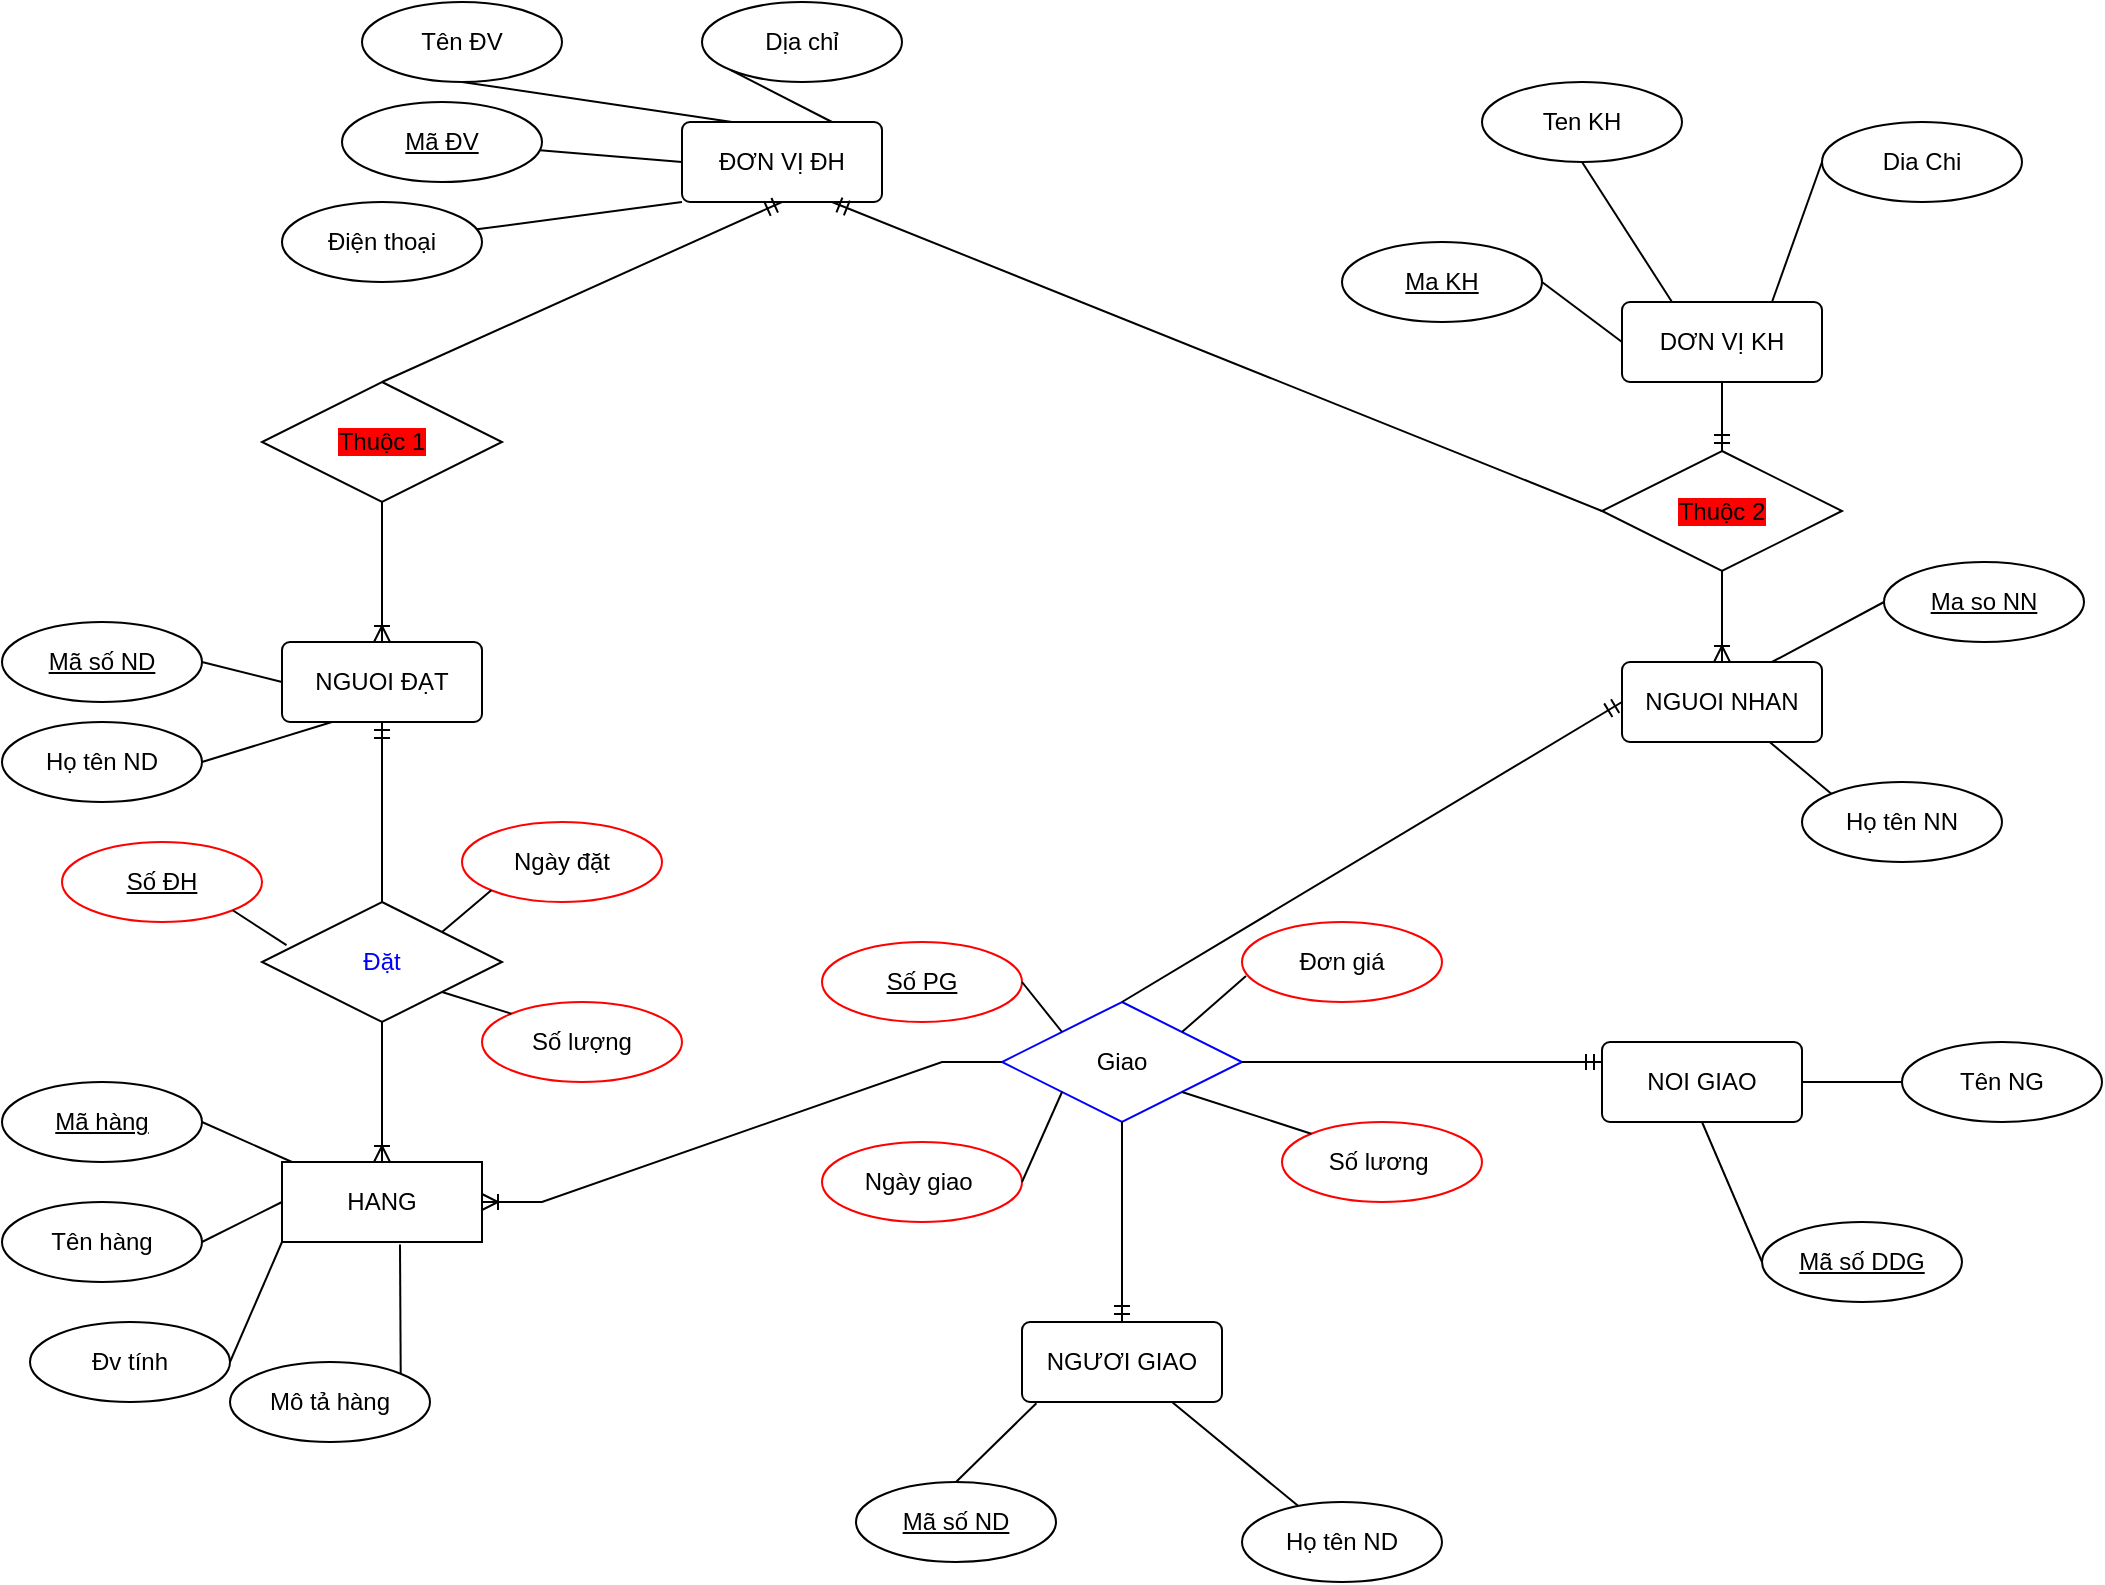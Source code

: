 <mxfile version="26.1.1">
  <diagram id="C5RBs43oDa-KdzZeNtuy" name="Page-1">
    <mxGraphModel dx="1105" dy="599" grid="1" gridSize="10" guides="1" tooltips="1" connect="1" arrows="1" fold="1" page="1" pageScale="1" pageWidth="827" pageHeight="1169" math="0" shadow="0">
      <root>
        <mxCell id="WIyWlLk6GJQsqaUBKTNV-0" />
        <mxCell id="WIyWlLk6GJQsqaUBKTNV-1" parent="WIyWlLk6GJQsqaUBKTNV-0" />
        <mxCell id="4QkOVlxMaS6D0nSr4OQD-0" value="ĐƠN VỊ ĐH" style="rounded=1;arcSize=10;whiteSpace=wrap;html=1;align=center;" vertex="1" parent="WIyWlLk6GJQsqaUBKTNV-1">
          <mxGeometry x="640" y="360" width="100" height="40" as="geometry" />
        </mxCell>
        <mxCell id="4QkOVlxMaS6D0nSr4OQD-1" value="Tên ĐV" style="ellipse;whiteSpace=wrap;html=1;align=center;" vertex="1" parent="WIyWlLk6GJQsqaUBKTNV-1">
          <mxGeometry x="480" y="300" width="100" height="40" as="geometry" />
        </mxCell>
        <mxCell id="4QkOVlxMaS6D0nSr4OQD-2" value="Dịa chỉ" style="ellipse;whiteSpace=wrap;html=1;align=center;" vertex="1" parent="WIyWlLk6GJQsqaUBKTNV-1">
          <mxGeometry x="650" y="300" width="100" height="40" as="geometry" />
        </mxCell>
        <mxCell id="4QkOVlxMaS6D0nSr4OQD-6" value="Điện thoại" style="ellipse;whiteSpace=wrap;html=1;align=center;" vertex="1" parent="WIyWlLk6GJQsqaUBKTNV-1">
          <mxGeometry x="440" y="400" width="100" height="40" as="geometry" />
        </mxCell>
        <mxCell id="4QkOVlxMaS6D0nSr4OQD-7" value="" style="endArrow=none;html=1;rounded=0;exitX=0;exitY=1;exitDx=0;exitDy=0;" edge="1" parent="WIyWlLk6GJQsqaUBKTNV-1" source="4QkOVlxMaS6D0nSr4OQD-0" target="4QkOVlxMaS6D0nSr4OQD-6">
          <mxGeometry relative="1" as="geometry">
            <mxPoint x="450" y="400" as="sourcePoint" />
            <mxPoint x="610" y="400" as="targetPoint" />
          </mxGeometry>
        </mxCell>
        <mxCell id="4QkOVlxMaS6D0nSr4OQD-9" value="" style="endArrow=none;html=1;rounded=0;entryX=0.5;entryY=1;entryDx=0;entryDy=0;exitX=0.25;exitY=0;exitDx=0;exitDy=0;" edge="1" parent="WIyWlLk6GJQsqaUBKTNV-1" source="4QkOVlxMaS6D0nSr4OQD-0" target="4QkOVlxMaS6D0nSr4OQD-1">
          <mxGeometry relative="1" as="geometry">
            <mxPoint x="450" y="400" as="sourcePoint" />
            <mxPoint x="610" y="400" as="targetPoint" />
          </mxGeometry>
        </mxCell>
        <mxCell id="4QkOVlxMaS6D0nSr4OQD-10" value="" style="endArrow=none;html=1;rounded=0;entryX=0;entryY=1;entryDx=0;entryDy=0;exitX=0.75;exitY=0;exitDx=0;exitDy=0;" edge="1" parent="WIyWlLk6GJQsqaUBKTNV-1" source="4QkOVlxMaS6D0nSr4OQD-0" target="4QkOVlxMaS6D0nSr4OQD-2">
          <mxGeometry relative="1" as="geometry">
            <mxPoint x="450" y="400" as="sourcePoint" />
            <mxPoint x="610" y="400" as="targetPoint" />
          </mxGeometry>
        </mxCell>
        <mxCell id="4QkOVlxMaS6D0nSr4OQD-11" value="&lt;span style=&quot;background-color: rgb(255, 0, 0);&quot;&gt;Thuộc 1&lt;/span&gt;" style="shape=rhombus;perimeter=rhombusPerimeter;whiteSpace=wrap;html=1;align=center;" vertex="1" parent="WIyWlLk6GJQsqaUBKTNV-1">
          <mxGeometry x="430" y="490" width="120" height="60" as="geometry" />
        </mxCell>
        <mxCell id="4QkOVlxMaS6D0nSr4OQD-13" value="" style="fontSize=12;html=1;endArrow=ERmandOne;rounded=0;entryX=0.5;entryY=1;entryDx=0;entryDy=0;exitX=0.5;exitY=0;exitDx=0;exitDy=0;" edge="1" parent="WIyWlLk6GJQsqaUBKTNV-1" source="4QkOVlxMaS6D0nSr4OQD-11" target="4QkOVlxMaS6D0nSr4OQD-0">
          <mxGeometry width="100" height="100" relative="1" as="geometry">
            <mxPoint x="550" y="470" as="sourcePoint" />
            <mxPoint x="630" y="450" as="targetPoint" />
          </mxGeometry>
        </mxCell>
        <mxCell id="4QkOVlxMaS6D0nSr4OQD-14" value="" style="fontSize=12;html=1;endArrow=ERoneToMany;rounded=0;exitX=0.5;exitY=1;exitDx=0;exitDy=0;entryX=0.5;entryY=0;entryDx=0;entryDy=0;" edge="1" parent="WIyWlLk6GJQsqaUBKTNV-1" source="4QkOVlxMaS6D0nSr4OQD-11" target="4QkOVlxMaS6D0nSr4OQD-15">
          <mxGeometry width="100" height="100" relative="1" as="geometry">
            <mxPoint x="480" y="450" as="sourcePoint" />
            <mxPoint x="490" y="610" as="targetPoint" />
          </mxGeometry>
        </mxCell>
        <mxCell id="4QkOVlxMaS6D0nSr4OQD-15" value="NGUOI ĐẠT" style="rounded=1;arcSize=10;whiteSpace=wrap;html=1;align=center;" vertex="1" parent="WIyWlLk6GJQsqaUBKTNV-1">
          <mxGeometry x="440" y="620" width="100" height="40" as="geometry" />
        </mxCell>
        <mxCell id="4QkOVlxMaS6D0nSr4OQD-17" value="Mã số ND" style="ellipse;whiteSpace=wrap;html=1;align=center;fontStyle=4;" vertex="1" parent="WIyWlLk6GJQsqaUBKTNV-1">
          <mxGeometry x="300" y="610" width="100" height="40" as="geometry" />
        </mxCell>
        <mxCell id="4QkOVlxMaS6D0nSr4OQD-19" value="Họ tên ND" style="ellipse;whiteSpace=wrap;html=1;align=center;" vertex="1" parent="WIyWlLk6GJQsqaUBKTNV-1">
          <mxGeometry x="300" y="660" width="100" height="40" as="geometry" />
        </mxCell>
        <mxCell id="4QkOVlxMaS6D0nSr4OQD-20" value="" style="endArrow=none;html=1;rounded=0;exitX=1;exitY=0.5;exitDx=0;exitDy=0;entryX=0;entryY=0.5;entryDx=0;entryDy=0;" edge="1" parent="WIyWlLk6GJQsqaUBKTNV-1" source="4QkOVlxMaS6D0nSr4OQD-17" target="4QkOVlxMaS6D0nSr4OQD-15">
          <mxGeometry relative="1" as="geometry">
            <mxPoint x="450" y="600" as="sourcePoint" />
            <mxPoint x="610" y="600" as="targetPoint" />
          </mxGeometry>
        </mxCell>
        <mxCell id="4QkOVlxMaS6D0nSr4OQD-21" value="" style="endArrow=none;html=1;rounded=0;exitX=1;exitY=0.5;exitDx=0;exitDy=0;entryX=0.25;entryY=1;entryDx=0;entryDy=0;" edge="1" parent="WIyWlLk6GJQsqaUBKTNV-1" source="4QkOVlxMaS6D0nSr4OQD-19" target="4QkOVlxMaS6D0nSr4OQD-15">
          <mxGeometry relative="1" as="geometry">
            <mxPoint x="450" y="600" as="sourcePoint" />
            <mxPoint x="460" y="670" as="targetPoint" />
          </mxGeometry>
        </mxCell>
        <mxCell id="4QkOVlxMaS6D0nSr4OQD-22" value="&lt;font style=&quot;color: rgb(0, 0, 255);&quot;&gt;Đặt&lt;/font&gt;" style="shape=rhombus;perimeter=rhombusPerimeter;whiteSpace=wrap;html=1;align=center;" vertex="1" parent="WIyWlLk6GJQsqaUBKTNV-1">
          <mxGeometry x="430" y="750" width="120" height="60" as="geometry" />
        </mxCell>
        <mxCell id="4QkOVlxMaS6D0nSr4OQD-23" value="HANG" style="whiteSpace=wrap;html=1;align=center;" vertex="1" parent="WIyWlLk6GJQsqaUBKTNV-1">
          <mxGeometry x="440" y="880" width="100" height="40" as="geometry" />
        </mxCell>
        <mxCell id="4QkOVlxMaS6D0nSr4OQD-24" value="Mã hàng" style="ellipse;whiteSpace=wrap;html=1;align=center;fontStyle=4;" vertex="1" parent="WIyWlLk6GJQsqaUBKTNV-1">
          <mxGeometry x="300" y="840" width="100" height="40" as="geometry" />
        </mxCell>
        <mxCell id="4QkOVlxMaS6D0nSr4OQD-26" value="Đv tính" style="ellipse;whiteSpace=wrap;html=1;align=center;" vertex="1" parent="WIyWlLk6GJQsqaUBKTNV-1">
          <mxGeometry x="314" y="960" width="100" height="40" as="geometry" />
        </mxCell>
        <mxCell id="4QkOVlxMaS6D0nSr4OQD-27" value="Tên hàng" style="ellipse;whiteSpace=wrap;html=1;align=center;" vertex="1" parent="WIyWlLk6GJQsqaUBKTNV-1">
          <mxGeometry x="300" y="900" width="100" height="40" as="geometry" />
        </mxCell>
        <mxCell id="4QkOVlxMaS6D0nSr4OQD-28" value="Mô tả hàng" style="ellipse;whiteSpace=wrap;html=1;align=center;" vertex="1" parent="WIyWlLk6GJQsqaUBKTNV-1">
          <mxGeometry x="414" y="980" width="100" height="40" as="geometry" />
        </mxCell>
        <mxCell id="4QkOVlxMaS6D0nSr4OQD-29" value="" style="endArrow=none;html=1;rounded=0;exitX=1;exitY=0.5;exitDx=0;exitDy=0;" edge="1" parent="WIyWlLk6GJQsqaUBKTNV-1" source="4QkOVlxMaS6D0nSr4OQD-24" target="4QkOVlxMaS6D0nSr4OQD-23">
          <mxGeometry relative="1" as="geometry">
            <mxPoint x="450" y="900" as="sourcePoint" />
            <mxPoint x="610" y="900" as="targetPoint" />
          </mxGeometry>
        </mxCell>
        <mxCell id="4QkOVlxMaS6D0nSr4OQD-30" value="" style="endArrow=none;html=1;rounded=0;exitX=1;exitY=0.5;exitDx=0;exitDy=0;entryX=0;entryY=0.5;entryDx=0;entryDy=0;" edge="1" parent="WIyWlLk6GJQsqaUBKTNV-1" source="4QkOVlxMaS6D0nSr4OQD-27" target="4QkOVlxMaS6D0nSr4OQD-23">
          <mxGeometry relative="1" as="geometry">
            <mxPoint x="450" y="900" as="sourcePoint" />
            <mxPoint x="610" y="900" as="targetPoint" />
          </mxGeometry>
        </mxCell>
        <mxCell id="4QkOVlxMaS6D0nSr4OQD-31" value="" style="endArrow=none;html=1;rounded=0;exitX=1;exitY=0.5;exitDx=0;exitDy=0;entryX=0;entryY=1;entryDx=0;entryDy=0;" edge="1" parent="WIyWlLk6GJQsqaUBKTNV-1" source="4QkOVlxMaS6D0nSr4OQD-26" target="4QkOVlxMaS6D0nSr4OQD-23">
          <mxGeometry relative="1" as="geometry">
            <mxPoint x="450" y="900" as="sourcePoint" />
            <mxPoint x="610" y="900" as="targetPoint" />
          </mxGeometry>
        </mxCell>
        <mxCell id="4QkOVlxMaS6D0nSr4OQD-32" value="" style="endArrow=none;html=1;rounded=0;exitX=1;exitY=0;exitDx=0;exitDy=0;entryX=0.59;entryY=1.03;entryDx=0;entryDy=0;entryPerimeter=0;" edge="1" parent="WIyWlLk6GJQsqaUBKTNV-1" source="4QkOVlxMaS6D0nSr4OQD-28" target="4QkOVlxMaS6D0nSr4OQD-23">
          <mxGeometry relative="1" as="geometry">
            <mxPoint x="450" y="900" as="sourcePoint" />
            <mxPoint x="610" y="900" as="targetPoint" />
          </mxGeometry>
        </mxCell>
        <mxCell id="4QkOVlxMaS6D0nSr4OQD-33" value="" style="fontSize=12;html=1;endArrow=ERmandOne;rounded=0;entryX=0.5;entryY=1;entryDx=0;entryDy=0;exitX=0.5;exitY=0;exitDx=0;exitDy=0;" edge="1" parent="WIyWlLk6GJQsqaUBKTNV-1" source="4QkOVlxMaS6D0nSr4OQD-22" target="4QkOVlxMaS6D0nSr4OQD-15">
          <mxGeometry width="100" height="100" relative="1" as="geometry">
            <mxPoint x="490" y="720" as="sourcePoint" />
            <mxPoint x="580" y="850" as="targetPoint" />
          </mxGeometry>
        </mxCell>
        <mxCell id="4QkOVlxMaS6D0nSr4OQD-34" value="" style="fontSize=12;html=1;endArrow=ERoneToMany;rounded=0;exitX=0.5;exitY=1;exitDx=0;exitDy=0;" edge="1" parent="WIyWlLk6GJQsqaUBKTNV-1" source="4QkOVlxMaS6D0nSr4OQD-22" target="4QkOVlxMaS6D0nSr4OQD-23">
          <mxGeometry width="100" height="100" relative="1" as="geometry">
            <mxPoint x="490" y="880" as="sourcePoint" />
            <mxPoint x="580" y="850" as="targetPoint" />
          </mxGeometry>
        </mxCell>
        <mxCell id="4QkOVlxMaS6D0nSr4OQD-35" value="Ngày đặt" style="ellipse;whiteSpace=wrap;html=1;align=center;strokeColor=#FF0000;" vertex="1" parent="WIyWlLk6GJQsqaUBKTNV-1">
          <mxGeometry x="530" y="710" width="100" height="40" as="geometry" />
        </mxCell>
        <mxCell id="4QkOVlxMaS6D0nSr4OQD-36" value="Số lượng" style="ellipse;whiteSpace=wrap;html=1;align=center;strokeColor=#FF0000;" vertex="1" parent="WIyWlLk6GJQsqaUBKTNV-1">
          <mxGeometry x="540" y="800" width="100" height="40" as="geometry" />
        </mxCell>
        <mxCell id="4QkOVlxMaS6D0nSr4OQD-38" value="Số ĐH" style="ellipse;whiteSpace=wrap;html=1;align=center;fontStyle=4;strokeColor=#FF0000;" vertex="1" parent="WIyWlLk6GJQsqaUBKTNV-1">
          <mxGeometry x="330" y="720" width="100" height="40" as="geometry" />
        </mxCell>
        <mxCell id="4QkOVlxMaS6D0nSr4OQD-39" value="" style="endArrow=none;html=1;rounded=0;exitX=1;exitY=1;exitDx=0;exitDy=0;entryX=0.102;entryY=0.36;entryDx=0;entryDy=0;entryPerimeter=0;" edge="1" parent="WIyWlLk6GJQsqaUBKTNV-1" source="4QkOVlxMaS6D0nSr4OQD-38" target="4QkOVlxMaS6D0nSr4OQD-22">
          <mxGeometry relative="1" as="geometry">
            <mxPoint x="440" y="920" as="sourcePoint" />
            <mxPoint x="600" y="920" as="targetPoint" />
          </mxGeometry>
        </mxCell>
        <mxCell id="4QkOVlxMaS6D0nSr4OQD-40" value="" style="endArrow=none;html=1;rounded=0;exitX=0;exitY=1;exitDx=0;exitDy=0;entryX=1;entryY=0;entryDx=0;entryDy=0;" edge="1" parent="WIyWlLk6GJQsqaUBKTNV-1" source="4QkOVlxMaS6D0nSr4OQD-35" target="4QkOVlxMaS6D0nSr4OQD-22">
          <mxGeometry relative="1" as="geometry">
            <mxPoint x="425" y="764" as="sourcePoint" />
            <mxPoint x="452" y="782" as="targetPoint" />
          </mxGeometry>
        </mxCell>
        <mxCell id="4QkOVlxMaS6D0nSr4OQD-41" value="" style="endArrow=none;html=1;rounded=0;exitX=0;exitY=0;exitDx=0;exitDy=0;entryX=1;entryY=1;entryDx=0;entryDy=0;" edge="1" parent="WIyWlLk6GJQsqaUBKTNV-1" source="4QkOVlxMaS6D0nSr4OQD-36" target="4QkOVlxMaS6D0nSr4OQD-22">
          <mxGeometry relative="1" as="geometry">
            <mxPoint x="435" y="774" as="sourcePoint" />
            <mxPoint x="462" y="792" as="targetPoint" />
          </mxGeometry>
        </mxCell>
        <mxCell id="4QkOVlxMaS6D0nSr4OQD-42" value="Giao" style="shape=rhombus;perimeter=rhombusPerimeter;whiteSpace=wrap;html=1;align=center;strokeColor=#0000FF;" vertex="1" parent="WIyWlLk6GJQsqaUBKTNV-1">
          <mxGeometry x="800" y="800" width="120" height="60" as="geometry" />
        </mxCell>
        <mxCell id="4QkOVlxMaS6D0nSr4OQD-43" value="NGƯƠI GIAO" style="rounded=1;arcSize=10;whiteSpace=wrap;html=1;align=center;" vertex="1" parent="WIyWlLk6GJQsqaUBKTNV-1">
          <mxGeometry x="810" y="960" width="100" height="40" as="geometry" />
        </mxCell>
        <mxCell id="4QkOVlxMaS6D0nSr4OQD-45" value="Họ tên ND" style="ellipse;whiteSpace=wrap;html=1;align=center;" vertex="1" parent="WIyWlLk6GJQsqaUBKTNV-1">
          <mxGeometry x="920" y="1050" width="100" height="40" as="geometry" />
        </mxCell>
        <mxCell id="4QkOVlxMaS6D0nSr4OQD-46" value="Ngày giao&amp;nbsp;" style="ellipse;whiteSpace=wrap;html=1;align=center;strokeColor=#FF0000;" vertex="1" parent="WIyWlLk6GJQsqaUBKTNV-1">
          <mxGeometry x="710" y="870" width="100" height="40" as="geometry" />
        </mxCell>
        <mxCell id="4QkOVlxMaS6D0nSr4OQD-47" value="Đơn giá" style="ellipse;whiteSpace=wrap;html=1;align=center;strokeColor=#FF0000;" vertex="1" parent="WIyWlLk6GJQsqaUBKTNV-1">
          <mxGeometry x="920" y="760" width="100" height="40" as="geometry" />
        </mxCell>
        <mxCell id="4QkOVlxMaS6D0nSr4OQD-48" value="Số lương&amp;nbsp;" style="ellipse;whiteSpace=wrap;html=1;align=center;strokeColor=#FF0000;" vertex="1" parent="WIyWlLk6GJQsqaUBKTNV-1">
          <mxGeometry x="940" y="860" width="100" height="40" as="geometry" />
        </mxCell>
        <mxCell id="4QkOVlxMaS6D0nSr4OQD-49" value="Số PG" style="ellipse;whiteSpace=wrap;html=1;align=center;fontStyle=4;strokeColor=#FF0000;" vertex="1" parent="WIyWlLk6GJQsqaUBKTNV-1">
          <mxGeometry x="710" y="770" width="100" height="40" as="geometry" />
        </mxCell>
        <mxCell id="4QkOVlxMaS6D0nSr4OQD-51" value="Mã số ND" style="ellipse;whiteSpace=wrap;html=1;align=center;fontStyle=4;" vertex="1" parent="WIyWlLk6GJQsqaUBKTNV-1">
          <mxGeometry x="727" y="1040" width="100" height="40" as="geometry" />
        </mxCell>
        <mxCell id="4QkOVlxMaS6D0nSr4OQD-52" value="" style="endArrow=none;html=1;rounded=0;exitX=1;exitY=0.5;exitDx=0;exitDy=0;entryX=0;entryY=1;entryDx=0;entryDy=0;" edge="1" parent="WIyWlLk6GJQsqaUBKTNV-1" source="4QkOVlxMaS6D0nSr4OQD-46" target="4QkOVlxMaS6D0nSr4OQD-42">
          <mxGeometry relative="1" as="geometry">
            <mxPoint x="840" y="910" as="sourcePoint" />
            <mxPoint x="1000" y="910" as="targetPoint" />
          </mxGeometry>
        </mxCell>
        <mxCell id="4QkOVlxMaS6D0nSr4OQD-53" value="" style="endArrow=none;html=1;rounded=0;exitX=1;exitY=0.5;exitDx=0;exitDy=0;entryX=0;entryY=0;entryDx=0;entryDy=0;" edge="1" parent="WIyWlLk6GJQsqaUBKTNV-1" source="4QkOVlxMaS6D0nSr4OQD-49" target="4QkOVlxMaS6D0nSr4OQD-42">
          <mxGeometry relative="1" as="geometry">
            <mxPoint x="820" y="900" as="sourcePoint" />
            <mxPoint x="840" y="855" as="targetPoint" />
          </mxGeometry>
        </mxCell>
        <mxCell id="4QkOVlxMaS6D0nSr4OQD-54" value="" style="endArrow=none;html=1;rounded=0;exitX=0;exitY=0;exitDx=0;exitDy=0;entryX=1;entryY=1;entryDx=0;entryDy=0;" edge="1" parent="WIyWlLk6GJQsqaUBKTNV-1" source="4QkOVlxMaS6D0nSr4OQD-48" target="4QkOVlxMaS6D0nSr4OQD-42">
          <mxGeometry relative="1" as="geometry">
            <mxPoint x="830" y="910" as="sourcePoint" />
            <mxPoint x="850" y="865" as="targetPoint" />
          </mxGeometry>
        </mxCell>
        <mxCell id="4QkOVlxMaS6D0nSr4OQD-55" value="" style="endArrow=none;html=1;rounded=0;exitX=0.02;exitY=0.675;exitDx=0;exitDy=0;entryX=1;entryY=0;entryDx=0;entryDy=0;exitPerimeter=0;" edge="1" parent="WIyWlLk6GJQsqaUBKTNV-1" source="4QkOVlxMaS6D0nSr4OQD-47" target="4QkOVlxMaS6D0nSr4OQD-42">
          <mxGeometry relative="1" as="geometry">
            <mxPoint x="840" y="920" as="sourcePoint" />
            <mxPoint x="860" y="875" as="targetPoint" />
          </mxGeometry>
        </mxCell>
        <mxCell id="4QkOVlxMaS6D0nSr4OQD-56" value="" style="endArrow=none;html=1;rounded=0;exitX=0.5;exitY=0;exitDx=0;exitDy=0;entryX=0.072;entryY=1.015;entryDx=0;entryDy=0;entryPerimeter=0;" edge="1" parent="WIyWlLk6GJQsqaUBKTNV-1" source="4QkOVlxMaS6D0nSr4OQD-51" target="4QkOVlxMaS6D0nSr4OQD-43">
          <mxGeometry relative="1" as="geometry">
            <mxPoint x="850" y="930" as="sourcePoint" />
            <mxPoint x="820" y="980" as="targetPoint" />
          </mxGeometry>
        </mxCell>
        <mxCell id="4QkOVlxMaS6D0nSr4OQD-57" value="" style="endArrow=none;html=1;rounded=0;entryX=0.75;entryY=1;entryDx=0;entryDy=0;" edge="1" parent="WIyWlLk6GJQsqaUBKTNV-1" source="4QkOVlxMaS6D0nSr4OQD-45" target="4QkOVlxMaS6D0nSr4OQD-43">
          <mxGeometry relative="1" as="geometry">
            <mxPoint x="860" y="940" as="sourcePoint" />
            <mxPoint x="880" y="895" as="targetPoint" />
          </mxGeometry>
        </mxCell>
        <mxCell id="4QkOVlxMaS6D0nSr4OQD-58" value="" style="edgeStyle=entityRelationEdgeStyle;fontSize=12;html=1;endArrow=ERoneToMany;rounded=0;entryX=1;entryY=0.5;entryDx=0;entryDy=0;exitX=0;exitY=0.5;exitDx=0;exitDy=0;" edge="1" parent="WIyWlLk6GJQsqaUBKTNV-1" source="4QkOVlxMaS6D0nSr4OQD-42" target="4QkOVlxMaS6D0nSr4OQD-23">
          <mxGeometry width="100" height="100" relative="1" as="geometry">
            <mxPoint x="870" y="960" as="sourcePoint" />
            <mxPoint x="970" y="860" as="targetPoint" />
          </mxGeometry>
        </mxCell>
        <mxCell id="4QkOVlxMaS6D0nSr4OQD-59" value="NGUOI NHAN" style="rounded=1;arcSize=10;whiteSpace=wrap;html=1;align=center;" vertex="1" parent="WIyWlLk6GJQsqaUBKTNV-1">
          <mxGeometry x="1110" y="630" width="100" height="40" as="geometry" />
        </mxCell>
        <mxCell id="4QkOVlxMaS6D0nSr4OQD-60" value="Ma so NN" style="ellipse;whiteSpace=wrap;html=1;align=center;fontStyle=4;" vertex="1" parent="WIyWlLk6GJQsqaUBKTNV-1">
          <mxGeometry x="1241" y="580" width="100" height="40" as="geometry" />
        </mxCell>
        <mxCell id="4QkOVlxMaS6D0nSr4OQD-61" value="Họ tên NN" style="ellipse;whiteSpace=wrap;html=1;align=center;" vertex="1" parent="WIyWlLk6GJQsqaUBKTNV-1">
          <mxGeometry x="1200" y="690" width="100" height="40" as="geometry" />
        </mxCell>
        <mxCell id="4QkOVlxMaS6D0nSr4OQD-62" value="" style="endArrow=none;html=1;rounded=0;exitX=0;exitY=0;exitDx=0;exitDy=0;" edge="1" parent="WIyWlLk6GJQsqaUBKTNV-1" source="4QkOVlxMaS6D0nSr4OQD-61" target="4QkOVlxMaS6D0nSr4OQD-59">
          <mxGeometry relative="1" as="geometry">
            <mxPoint x="880" y="770" as="sourcePoint" />
            <mxPoint x="1040" y="770" as="targetPoint" />
          </mxGeometry>
        </mxCell>
        <mxCell id="4QkOVlxMaS6D0nSr4OQD-63" value="" style="endArrow=none;html=1;rounded=0;exitX=0;exitY=0.5;exitDx=0;exitDy=0;entryX=0.75;entryY=0;entryDx=0;entryDy=0;" edge="1" parent="WIyWlLk6GJQsqaUBKTNV-1" source="4QkOVlxMaS6D0nSr4OQD-60" target="4QkOVlxMaS6D0nSr4OQD-59">
          <mxGeometry relative="1" as="geometry">
            <mxPoint x="880" y="770" as="sourcePoint" />
            <mxPoint x="1040" y="770" as="targetPoint" />
          </mxGeometry>
        </mxCell>
        <mxCell id="4QkOVlxMaS6D0nSr4OQD-64" value="DƠN VỊ KH" style="rounded=1;arcSize=10;whiteSpace=wrap;html=1;align=center;" vertex="1" parent="WIyWlLk6GJQsqaUBKTNV-1">
          <mxGeometry x="1110" y="450" width="100" height="40" as="geometry" />
        </mxCell>
        <mxCell id="4QkOVlxMaS6D0nSr4OQD-65" value="Ma KH" style="ellipse;whiteSpace=wrap;html=1;align=center;fontStyle=4;" vertex="1" parent="WIyWlLk6GJQsqaUBKTNV-1">
          <mxGeometry x="970" y="420" width="100" height="40" as="geometry" />
        </mxCell>
        <mxCell id="4QkOVlxMaS6D0nSr4OQD-66" value="Dia Chi" style="ellipse;whiteSpace=wrap;html=1;align=center;" vertex="1" parent="WIyWlLk6GJQsqaUBKTNV-1">
          <mxGeometry x="1210" y="360" width="100" height="40" as="geometry" />
        </mxCell>
        <mxCell id="4QkOVlxMaS6D0nSr4OQD-67" value="Ten KH" style="ellipse;whiteSpace=wrap;html=1;align=center;" vertex="1" parent="WIyWlLk6GJQsqaUBKTNV-1">
          <mxGeometry x="1040" y="340" width="100" height="40" as="geometry" />
        </mxCell>
        <mxCell id="4QkOVlxMaS6D0nSr4OQD-68" value="" style="endArrow=none;html=1;rounded=0;exitX=1;exitY=0.5;exitDx=0;exitDy=0;entryX=0;entryY=0.5;entryDx=0;entryDy=0;" edge="1" parent="WIyWlLk6GJQsqaUBKTNV-1" source="4QkOVlxMaS6D0nSr4OQD-65" target="4QkOVlxMaS6D0nSr4OQD-64">
          <mxGeometry relative="1" as="geometry">
            <mxPoint x="1080" y="590" as="sourcePoint" />
            <mxPoint x="1040" y="770" as="targetPoint" />
          </mxGeometry>
        </mxCell>
        <mxCell id="4QkOVlxMaS6D0nSr4OQD-69" value="" style="endArrow=none;html=1;rounded=0;exitX=0.5;exitY=1;exitDx=0;exitDy=0;entryX=0.25;entryY=0;entryDx=0;entryDy=0;" edge="1" parent="WIyWlLk6GJQsqaUBKTNV-1" source="4QkOVlxMaS6D0nSr4OQD-67" target="4QkOVlxMaS6D0nSr4OQD-64">
          <mxGeometry relative="1" as="geometry">
            <mxPoint x="1110" y="570" as="sourcePoint" />
            <mxPoint x="1170" y="580" as="targetPoint" />
          </mxGeometry>
        </mxCell>
        <mxCell id="4QkOVlxMaS6D0nSr4OQD-70" value="" style="endArrow=none;html=1;rounded=0;exitX=0;exitY=0.5;exitDx=0;exitDy=0;entryX=0.75;entryY=0;entryDx=0;entryDy=0;" edge="1" parent="WIyWlLk6GJQsqaUBKTNV-1" source="4QkOVlxMaS6D0nSr4OQD-66" target="4QkOVlxMaS6D0nSr4OQD-64">
          <mxGeometry relative="1" as="geometry">
            <mxPoint x="1120" y="580" as="sourcePoint" />
            <mxPoint x="1180" y="590" as="targetPoint" />
          </mxGeometry>
        </mxCell>
        <mxCell id="4QkOVlxMaS6D0nSr4OQD-71" value="&lt;span style=&quot;background-color: rgb(255, 0, 0);&quot;&gt;Thuộc 2&lt;/span&gt;" style="shape=rhombus;perimeter=rhombusPerimeter;whiteSpace=wrap;html=1;align=center;" vertex="1" parent="WIyWlLk6GJQsqaUBKTNV-1">
          <mxGeometry x="1100" y="524.5" width="120" height="60" as="geometry" />
        </mxCell>
        <mxCell id="4QkOVlxMaS6D0nSr4OQD-72" value="" style="fontSize=12;html=1;endArrow=ERmandOne;rounded=0;exitX=0.5;exitY=1;exitDx=0;exitDy=0;" edge="1" parent="WIyWlLk6GJQsqaUBKTNV-1" source="4QkOVlxMaS6D0nSr4OQD-64" target="4QkOVlxMaS6D0nSr4OQD-71">
          <mxGeometry width="100" height="100" relative="1" as="geometry">
            <mxPoint x="910" y="820" as="sourcePoint" />
            <mxPoint x="1010" y="720" as="targetPoint" />
          </mxGeometry>
        </mxCell>
        <mxCell id="4QkOVlxMaS6D0nSr4OQD-73" value="" style="fontSize=12;html=1;endArrow=ERoneToMany;rounded=0;exitX=0.5;exitY=1;exitDx=0;exitDy=0;" edge="1" parent="WIyWlLk6GJQsqaUBKTNV-1" source="4QkOVlxMaS6D0nSr4OQD-71" target="4QkOVlxMaS6D0nSr4OQD-59">
          <mxGeometry width="100" height="100" relative="1" as="geometry">
            <mxPoint x="790" y="820" as="sourcePoint" />
            <mxPoint x="890" y="720" as="targetPoint" />
          </mxGeometry>
        </mxCell>
        <mxCell id="4QkOVlxMaS6D0nSr4OQD-74" value="NOI GIAO" style="rounded=1;arcSize=10;whiteSpace=wrap;html=1;align=center;" vertex="1" parent="WIyWlLk6GJQsqaUBKTNV-1">
          <mxGeometry x="1100" y="820" width="100" height="40" as="geometry" />
        </mxCell>
        <mxCell id="4QkOVlxMaS6D0nSr4OQD-75" value="Mã số DDG" style="ellipse;whiteSpace=wrap;html=1;align=center;fontStyle=4;" vertex="1" parent="WIyWlLk6GJQsqaUBKTNV-1">
          <mxGeometry x="1180" y="910" width="100" height="40" as="geometry" />
        </mxCell>
        <mxCell id="4QkOVlxMaS6D0nSr4OQD-76" value="Tên NG" style="ellipse;whiteSpace=wrap;html=1;align=center;" vertex="1" parent="WIyWlLk6GJQsqaUBKTNV-1">
          <mxGeometry x="1250" y="820" width="100" height="40" as="geometry" />
        </mxCell>
        <mxCell id="4QkOVlxMaS6D0nSr4OQD-78" value="" style="fontSize=12;html=1;endArrow=ERmandOne;rounded=0;exitX=0.5;exitY=0;exitDx=0;exitDy=0;entryX=0;entryY=0.5;entryDx=0;entryDy=0;" edge="1" parent="WIyWlLk6GJQsqaUBKTNV-1" source="4QkOVlxMaS6D0nSr4OQD-42" target="4QkOVlxMaS6D0nSr4OQD-59">
          <mxGeometry width="100" height="100" relative="1" as="geometry">
            <mxPoint x="790" y="1020" as="sourcePoint" />
            <mxPoint x="890" y="920" as="targetPoint" />
          </mxGeometry>
        </mxCell>
        <mxCell id="4QkOVlxMaS6D0nSr4OQD-79" value="" style="fontSize=12;html=1;endArrow=ERmandOne;rounded=0;exitX=1;exitY=0.5;exitDx=0;exitDy=0;entryX=0;entryY=0.25;entryDx=0;entryDy=0;" edge="1" parent="WIyWlLk6GJQsqaUBKTNV-1" source="4QkOVlxMaS6D0nSr4OQD-42" target="4QkOVlxMaS6D0nSr4OQD-74">
          <mxGeometry width="100" height="100" relative="1" as="geometry">
            <mxPoint x="930" y="840" as="sourcePoint" />
            <mxPoint x="1170" y="840" as="targetPoint" />
          </mxGeometry>
        </mxCell>
        <mxCell id="4QkOVlxMaS6D0nSr4OQD-80" value="" style="fontSize=12;html=1;endArrow=ERmandOne;rounded=0;entryX=0.5;entryY=0;entryDx=0;entryDy=0;exitX=0.5;exitY=1;exitDx=0;exitDy=0;" edge="1" parent="WIyWlLk6GJQsqaUBKTNV-1" source="4QkOVlxMaS6D0nSr4OQD-42" target="4QkOVlxMaS6D0nSr4OQD-43">
          <mxGeometry width="100" height="100" relative="1" as="geometry">
            <mxPoint x="940" y="850" as="sourcePoint" />
            <mxPoint x="1180" y="850" as="targetPoint" />
          </mxGeometry>
        </mxCell>
        <mxCell id="4QkOVlxMaS6D0nSr4OQD-82" value="" style="endArrow=none;html=1;rounded=0;exitX=0;exitY=0.5;exitDx=0;exitDy=0;entryX=1;entryY=0.5;entryDx=0;entryDy=0;" edge="1" parent="WIyWlLk6GJQsqaUBKTNV-1" source="4QkOVlxMaS6D0nSr4OQD-76" target="4QkOVlxMaS6D0nSr4OQD-74">
          <mxGeometry relative="1" as="geometry">
            <mxPoint x="760" y="970" as="sourcePoint" />
            <mxPoint x="920" y="970" as="targetPoint" />
          </mxGeometry>
        </mxCell>
        <mxCell id="4QkOVlxMaS6D0nSr4OQD-83" value="" style="endArrow=none;html=1;rounded=0;exitX=0;exitY=0.5;exitDx=0;exitDy=0;entryX=0.5;entryY=1;entryDx=0;entryDy=0;" edge="1" parent="WIyWlLk6GJQsqaUBKTNV-1" source="4QkOVlxMaS6D0nSr4OQD-75" target="4QkOVlxMaS6D0nSr4OQD-74">
          <mxGeometry relative="1" as="geometry">
            <mxPoint x="760" y="970" as="sourcePoint" />
            <mxPoint x="920" y="970" as="targetPoint" />
          </mxGeometry>
        </mxCell>
        <mxCell id="4QkOVlxMaS6D0nSr4OQD-84" value="" style="endArrow=none;html=1;rounded=0;exitX=0;exitY=0.5;exitDx=0;exitDy=0;" edge="1" parent="WIyWlLk6GJQsqaUBKTNV-1" source="4QkOVlxMaS6D0nSr4OQD-0" target="4QkOVlxMaS6D0nSr4OQD-5">
          <mxGeometry relative="1" as="geometry">
            <mxPoint x="640" y="380" as="sourcePoint" />
            <mxPoint x="385" y="364" as="targetPoint" />
          </mxGeometry>
        </mxCell>
        <mxCell id="4QkOVlxMaS6D0nSr4OQD-5" value="Mã ĐV" style="ellipse;whiteSpace=wrap;html=1;align=center;fontStyle=4;" vertex="1" parent="WIyWlLk6GJQsqaUBKTNV-1">
          <mxGeometry x="470" y="350" width="100" height="40" as="geometry" />
        </mxCell>
        <mxCell id="4QkOVlxMaS6D0nSr4OQD-85" value="" style="fontSize=12;html=1;endArrow=ERmandOne;rounded=0;entryX=0.75;entryY=1;entryDx=0;entryDy=0;exitX=0;exitY=0.5;exitDx=0;exitDy=0;" edge="1" parent="WIyWlLk6GJQsqaUBKTNV-1" source="4QkOVlxMaS6D0nSr4OQD-71" target="4QkOVlxMaS6D0nSr4OQD-0">
          <mxGeometry width="100" height="100" relative="1" as="geometry">
            <mxPoint x="650" y="620" as="sourcePoint" />
            <mxPoint x="760" y="410" as="targetPoint" />
          </mxGeometry>
        </mxCell>
      </root>
    </mxGraphModel>
  </diagram>
</mxfile>
